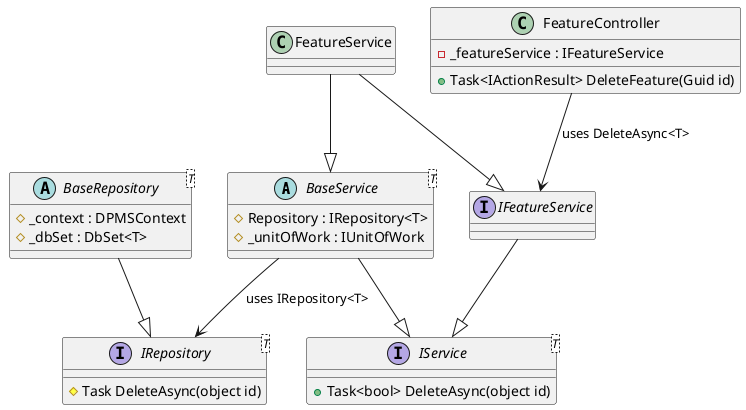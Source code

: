 @startuml

abstract class BaseService<T> {
    #Repository : IRepository<T>
    #_unitOfWork : IUnitOfWork
}

abstract class BaseRepository<T> {
    #_context : DPMSContext
    #_dbSet : DbSet<T>
}

interface IRepository<T> {
    #Task DeleteAsync(object id)
}

BaseRepository --|> IRepository

BaseService --|> IService
BaseService --> IRepository : uses IRepository<T>

class FeatureController {
    -_featureService : IFeatureService

    +Task<IActionResult> DeleteFeature(Guid id)
}

class FeatureService {
}

interface IFeatureService {
}

interface IService<T> {
    +Task<bool> DeleteAsync(object id)
}

IFeatureService --|> IService
FeatureService --|> IFeatureService
FeatureService --|> BaseService
FeatureController --> IFeatureService : uses DeleteAsync<T>

@enduml